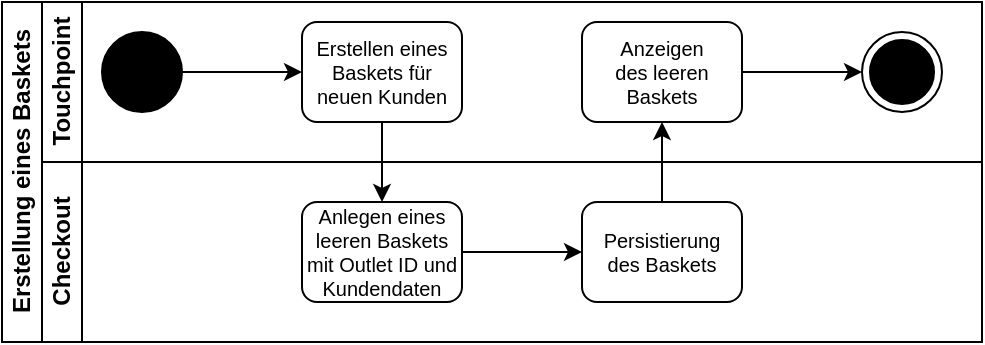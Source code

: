 <mxfile version="15.7.3" type="device"><diagram id="ItlDJ3JDJ0UHt8xI12Ax" name="Seite-1"><mxGraphModel dx="630" dy="586" grid="1" gridSize="10" guides="1" tooltips="1" connect="1" arrows="1" fold="1" page="1" pageScale="1" pageWidth="1169" pageHeight="827" math="0" shadow="0"><root><mxCell id="0"/><mxCell id="1" parent="0"/><mxCell id="it-JkuDZFK4TNGMms_fq-15" value="Erstellung eines Baskets" style="swimlane;html=1;childLayout=stackLayout;resizeParent=1;resizeParentMax=0;horizontal=0;startSize=20;horizontalStack=0;fontColor=#000000;strokeColor=#000000;fillColor=none;" parent="1" vertex="1"><mxGeometry x="10" y="40" width="490" height="170" as="geometry"/></mxCell><mxCell id="it-JkuDZFK4TNGMms_fq-16" value="Touchpoint" style="swimlane;html=1;startSize=20;horizontal=0;fontColor=#000000;strokeColor=#000000;fillColor=none;" parent="it-JkuDZFK4TNGMms_fq-15" vertex="1"><mxGeometry x="20" width="470" height="80" as="geometry"/></mxCell><mxCell id="it-JkuDZFK4TNGMms_fq-17" value="" style="edgeStyle=orthogonalEdgeStyle;rounded=0;orthogonalLoop=1;jettySize=auto;html=1;fontColor=#000000;strokeColor=#000000;" parent="it-JkuDZFK4TNGMms_fq-16" source="it-JkuDZFK4TNGMms_fq-18" target="it-JkuDZFK4TNGMms_fq-19" edge="1"><mxGeometry relative="1" as="geometry"/></mxCell><mxCell id="it-JkuDZFK4TNGMms_fq-18" value="" style="ellipse;whiteSpace=wrap;html=1;fontColor=#000000;strokeColor=#000000;fillColor=#000000;" parent="it-JkuDZFK4TNGMms_fq-16" vertex="1"><mxGeometry x="30" y="15" width="40" height="40" as="geometry"/></mxCell><mxCell id="it-JkuDZFK4TNGMms_fq-19" value="Erstellen eines&#10;Baskets für&#10;neuen Kunden" style="rounded=1;fontFamily=Helvetica;fontSize=10;fontColor=#000000;align=center;strokeColor=#000000;fillColor=#FFFFFF;" parent="it-JkuDZFK4TNGMms_fq-16" vertex="1"><mxGeometry x="130" y="10" width="80" height="50" as="geometry"/></mxCell><mxCell id="it-JkuDZFK4TNGMms_fq-20" style="edgeStyle=orthogonalEdgeStyle;rounded=0;orthogonalLoop=1;jettySize=auto;html=1;fontSize=10;fontColor=#000000;strokeColor=#000000;" parent="it-JkuDZFK4TNGMms_fq-16" source="it-JkuDZFK4TNGMms_fq-21" target="it-JkuDZFK4TNGMms_fq-22" edge="1"><mxGeometry relative="1" as="geometry"/></mxCell><mxCell id="it-JkuDZFK4TNGMms_fq-21" value="Anzeigen&#10;des leeren&#10;Baskets" style="rounded=1;fontFamily=Helvetica;fontSize=10;fontColor=#000000;align=center;strokeColor=#000000;fillColor=#FFFFFF;" parent="it-JkuDZFK4TNGMms_fq-16" vertex="1"><mxGeometry x="270" y="10" width="80" height="50" as="geometry"/></mxCell><mxCell id="it-JkuDZFK4TNGMms_fq-22" value="" style="ellipse;html=1;shape=endState;fillColor=#000000;strokeColor=#000000;fontSize=10;fontColor=#000000;" parent="it-JkuDZFK4TNGMms_fq-16" vertex="1"><mxGeometry x="410" y="15" width="40" height="40" as="geometry"/></mxCell><mxCell id="it-JkuDZFK4TNGMms_fq-23" value="Checkout" style="swimlane;html=1;startSize=20;horizontal=0;fontColor=#000000;strokeColor=#000000;fillColor=none;" parent="it-JkuDZFK4TNGMms_fq-15" vertex="1"><mxGeometry x="20" y="80" width="470" height="90" as="geometry"/></mxCell><mxCell id="it-JkuDZFK4TNGMms_fq-24" value="" style="edgeStyle=orthogonalEdgeStyle;rounded=0;orthogonalLoop=1;jettySize=auto;html=1;endArrow=classic;endFill=1;fontColor=#000000;strokeColor=#000000;" parent="it-JkuDZFK4TNGMms_fq-23" source="it-JkuDZFK4TNGMms_fq-25" target="it-JkuDZFK4TNGMms_fq-26" edge="1"><mxGeometry relative="1" as="geometry"><mxPoint x="260" y="60" as="targetPoint"/></mxGeometry></mxCell><mxCell id="it-JkuDZFK4TNGMms_fq-25" value="Anlegen eines&#10;leeren Baskets&#10;mit Outlet ID und&#10;Kundendaten" style="rounded=1;fontFamily=Helvetica;fontSize=10;fontColor=#000000;align=center;strokeColor=#000000;fillColor=#FFFFFF;" parent="it-JkuDZFK4TNGMms_fq-23" vertex="1"><mxGeometry x="130" y="20" width="80" height="50" as="geometry"/></mxCell><mxCell id="it-JkuDZFK4TNGMms_fq-26" value="Persistierung&#10;des Baskets" style="rounded=1;fontFamily=Helvetica;fontSize=10;fontColor=#000000;align=center;strokeColor=#000000;fillColor=#FFFFFF;" parent="it-JkuDZFK4TNGMms_fq-23" vertex="1"><mxGeometry x="270" y="20" width="80" height="50" as="geometry"/></mxCell><mxCell id="it-JkuDZFK4TNGMms_fq-27" style="edgeStyle=orthogonalEdgeStyle;rounded=0;orthogonalLoop=1;jettySize=auto;html=1;fontSize=10;fontColor=#000000;strokeColor=#000000;" parent="it-JkuDZFK4TNGMms_fq-15" source="it-JkuDZFK4TNGMms_fq-19" target="it-JkuDZFK4TNGMms_fq-25" edge="1"><mxGeometry relative="1" as="geometry"/></mxCell><mxCell id="it-JkuDZFK4TNGMms_fq-28" style="edgeStyle=orthogonalEdgeStyle;rounded=0;orthogonalLoop=1;jettySize=auto;html=1;fontSize=10;fontColor=#000000;strokeColor=#000000;" parent="it-JkuDZFK4TNGMms_fq-15" source="it-JkuDZFK4TNGMms_fq-26" target="it-JkuDZFK4TNGMms_fq-21" edge="1"><mxGeometry relative="1" as="geometry"/></mxCell></root></mxGraphModel></diagram></mxfile>